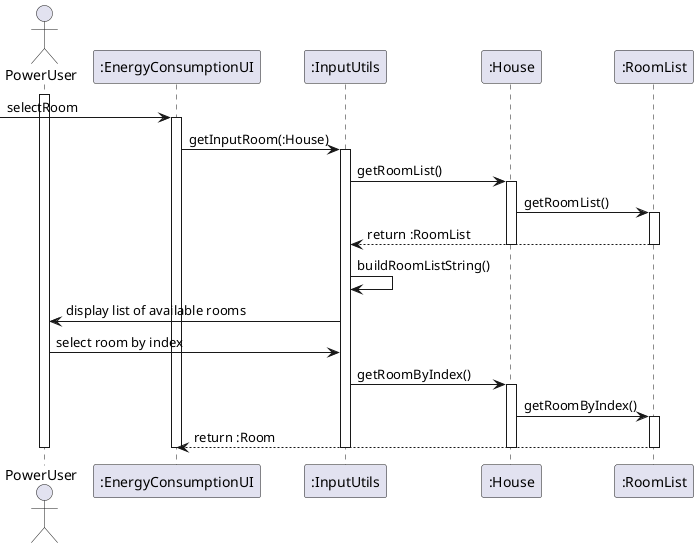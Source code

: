 @startuml

actor PowerUser

activate PowerUser
-> ":EnergyConsumptionUI": selectRoom
activate ":EnergyConsumptionUI"
":EnergyConsumptionUI" -> ":InputUtils": getInputRoom(:House)
activate ":InputUtils"
":InputUtils" -> ":House": getRoomList()
activate ":House"
":House" -> ":RoomList": getRoomList()
activate ":RoomList"
":RoomList" --> ":InputUtils": return :RoomList
deactivate ":RoomList"
deactivate ":House"
":InputUtils" -> ":InputUtils": buildRoomListString()
":InputUtils" -> PowerUser: display list of available rooms
PowerUser -> ":InputUtils": select room by index
":InputUtils" -> ":House": getRoomByIndex()
activate ":House"
":House" -> ":RoomList": getRoomByIndex()
activate ":RoomList"
":RoomList" --> ":EnergyConsumptionUI" : return :Room
deactivate ":RoomList"
deactivate ":House"
deactivate PowerUser
deactivate ":EnergyConsumptionUI"
deactivate ":InputUtils"
@enduml